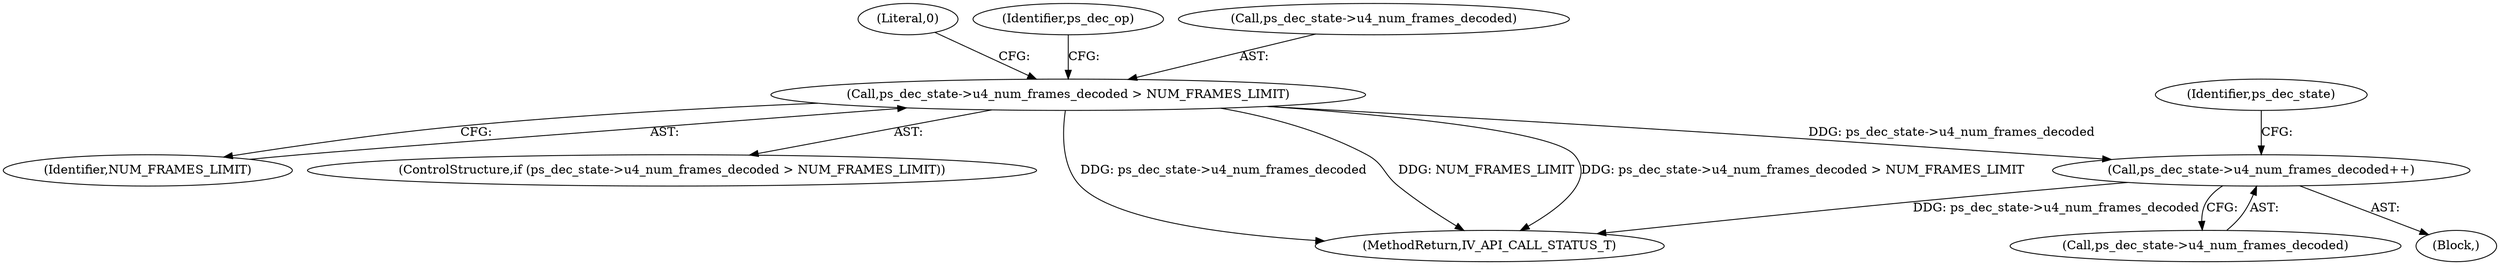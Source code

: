 digraph "0_Android_a86eb798d077b9b25c8f8c77e3c02c2f287c1ce7@pointer" {
"1001524" [label="(Call,ps_dec_state->u4_num_frames_decoded++)"];
"1000297" [label="(Call,ps_dec_state->u4_num_frames_decoded > NUM_FRAMES_LIMIT)"];
"1001524" [label="(Call,ps_dec_state->u4_num_frames_decoded++)"];
"1001536" [label="(Identifier,ps_dec_state)"];
"1000301" [label="(Identifier,NUM_FRAMES_LIMIT)"];
"1000316" [label="(Literal,0)"];
"1001525" [label="(Call,ps_dec_state->u4_num_frames_decoded)"];
"1000297" [label="(Call,ps_dec_state->u4_num_frames_decoded > NUM_FRAMES_LIMIT)"];
"1000296" [label="(ControlStructure,if (ps_dec_state->u4_num_frames_decoded > NUM_FRAMES_LIMIT))"];
"1001689" [label="(MethodReturn,IV_API_CALL_STATUS_T)"];
"1001431" [label="(Block,)"];
"1000306" [label="(Identifier,ps_dec_op)"];
"1000298" [label="(Call,ps_dec_state->u4_num_frames_decoded)"];
"1001524" -> "1001431"  [label="AST: "];
"1001524" -> "1001525"  [label="CFG: "];
"1001525" -> "1001524"  [label="AST: "];
"1001536" -> "1001524"  [label="CFG: "];
"1001524" -> "1001689"  [label="DDG: ps_dec_state->u4_num_frames_decoded"];
"1000297" -> "1001524"  [label="DDG: ps_dec_state->u4_num_frames_decoded"];
"1000297" -> "1000296"  [label="AST: "];
"1000297" -> "1000301"  [label="CFG: "];
"1000298" -> "1000297"  [label="AST: "];
"1000301" -> "1000297"  [label="AST: "];
"1000306" -> "1000297"  [label="CFG: "];
"1000316" -> "1000297"  [label="CFG: "];
"1000297" -> "1001689"  [label="DDG: ps_dec_state->u4_num_frames_decoded"];
"1000297" -> "1001689"  [label="DDG: NUM_FRAMES_LIMIT"];
"1000297" -> "1001689"  [label="DDG: ps_dec_state->u4_num_frames_decoded > NUM_FRAMES_LIMIT"];
}
